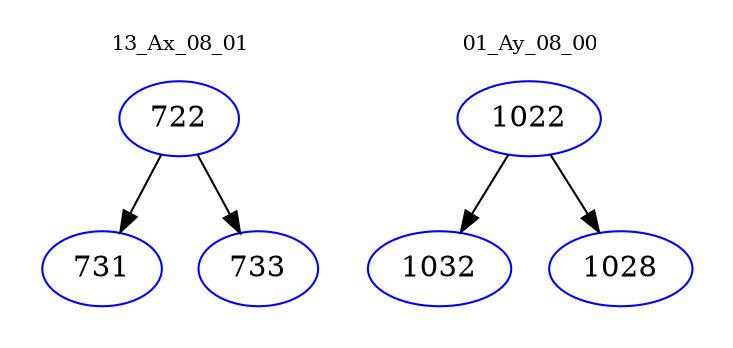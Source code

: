 digraph{
subgraph cluster_0 {
color = white
label = "13_Ax_08_01";
fontsize=10;
T0_722 [label="722", color="blue"]
T0_722 -> T0_731 [color="black"]
T0_731 [label="731", color="blue"]
T0_722 -> T0_733 [color="black"]
T0_733 [label="733", color="blue"]
}
subgraph cluster_1 {
color = white
label = "01_Ay_08_00";
fontsize=10;
T1_1022 [label="1022", color="blue"]
T1_1022 -> T1_1032 [color="black"]
T1_1032 [label="1032", color="blue"]
T1_1022 -> T1_1028 [color="black"]
T1_1028 [label="1028", color="blue"]
}
}
